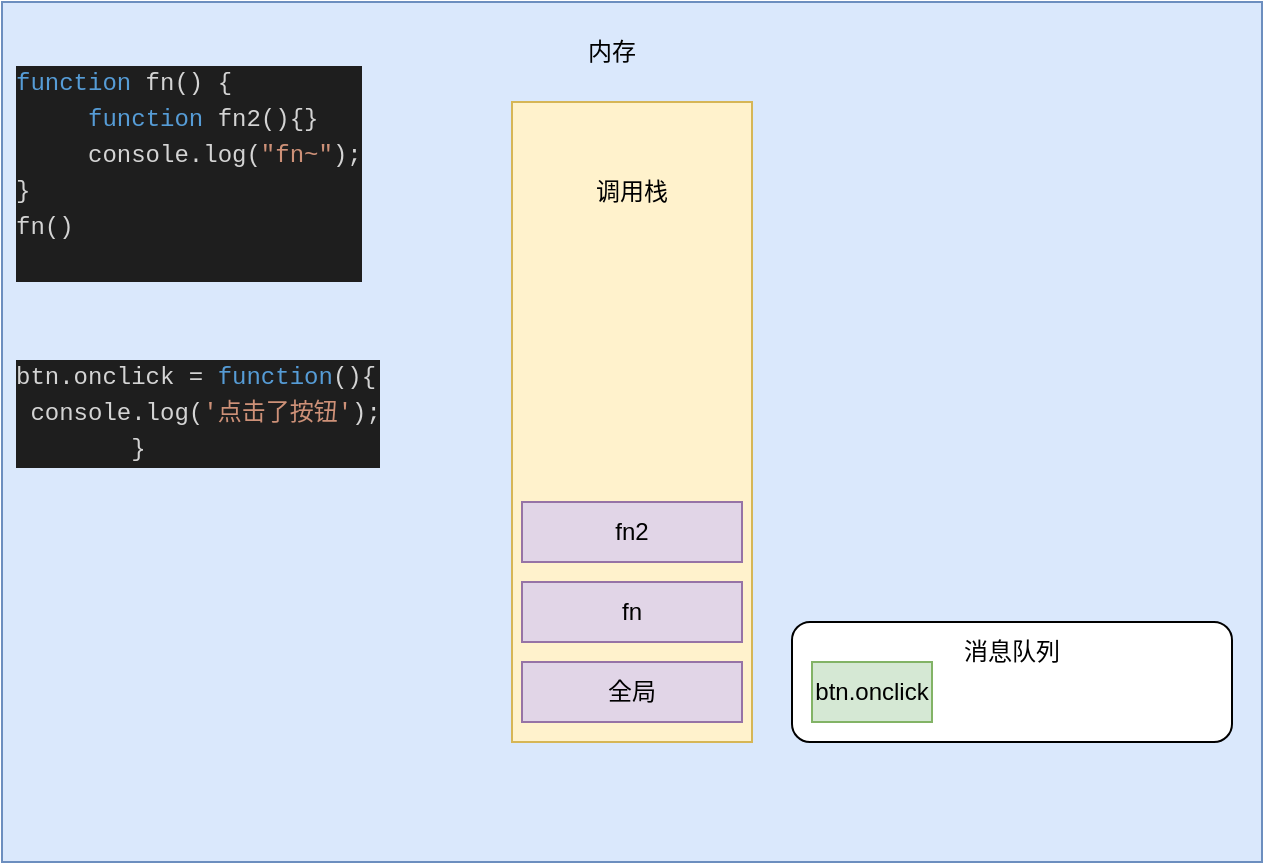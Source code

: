 <mxfile>
    <diagram id="FPQPVkCZEkDUQC5gIFrD" name="第 1 页">
        <mxGraphModel dx="621" dy="454" grid="1" gridSize="10" guides="1" tooltips="1" connect="1" arrows="1" fold="1" page="1" pageScale="1" pageWidth="827" pageHeight="1169" math="0" shadow="0">
            <root>
                <mxCell id="0"/>
                <mxCell id="1" parent="0"/>
                <mxCell id="2" value="&lt;h1&gt;&lt;br&gt;&lt;/h1&gt;" style="rounded=0;whiteSpace=wrap;html=1;fillColor=#dae8fc;strokeColor=#6c8ebf;" vertex="1" parent="1">
                    <mxGeometry x="135" y="40" width="630" height="430" as="geometry"/>
                </mxCell>
                <mxCell id="3" value="内存" style="text;html=1;align=center;verticalAlign=middle;whiteSpace=wrap;rounded=0;" vertex="1" parent="1">
                    <mxGeometry x="410" y="50" width="60" height="30" as="geometry"/>
                </mxCell>
                <mxCell id="4" value="&lt;div style=&quot;color: rgb(212, 212, 212); background-color: rgb(30, 30, 30); font-family: Menlo, Monaco, &amp;quot;Courier New&amp;quot;, monospace; line-height: 18px; white-space: pre;&quot;&gt;&lt;div&gt;&lt;span style=&quot;color: rgb(86, 156, 214);&quot;&gt;function&lt;/span&gt;&lt;span style=&quot;color: rgb(212, 212, 212);&quot;&gt; fn() {&lt;/span&gt;&lt;/div&gt;&lt;div&gt;&lt;span style=&quot;color: rgb(212, 212, 212);&quot;&gt;     &lt;/span&gt;&lt;span style=&quot;color: rgb(86, 156, 214);&quot;&gt;function&lt;/span&gt;&lt;span style=&quot;color: rgb(212, 212, 212);&quot;&gt; fn2(){}&lt;/span&gt;&lt;/div&gt;&lt;div&gt;&lt;span style=&quot;color: rgb(212, 212, 212);&quot;&gt;     console.log(&lt;/span&gt;&lt;span style=&quot;color: rgb(206, 145, 120);&quot;&gt;&quot;fn~&quot;&lt;/span&gt;&lt;span style=&quot;color: rgb(212, 212, 212);&quot;&gt;);&lt;/span&gt;&lt;/div&gt;&lt;div&gt;&lt;span style=&quot;color: rgb(212, 212, 212);&quot;&gt;}&lt;/span&gt;&lt;/div&gt;&lt;div&gt;&lt;span style=&quot;color: rgb(212, 212, 212);&quot;&gt;fn()&lt;/span&gt;&lt;/div&gt;&lt;div&gt;&lt;span style=&quot;color: rgb(212, 212, 212);&quot;&gt;&lt;br&gt;&lt;/span&gt;&lt;/div&gt;&lt;/div&gt;" style="text;html=1;align=left;verticalAlign=middle;whiteSpace=wrap;rounded=0;" vertex="1" parent="1">
                    <mxGeometry x="140" y="70" width="200" height="110" as="geometry"/>
                </mxCell>
                <mxCell id="5" value="" style="rounded=0;whiteSpace=wrap;html=1;fillColor=#fff2cc;strokeColor=#d6b656;" vertex="1" parent="1">
                    <mxGeometry x="390" y="90" width="120" height="320" as="geometry"/>
                </mxCell>
                <mxCell id="6" value="调用栈" style="text;html=1;align=center;verticalAlign=middle;whiteSpace=wrap;rounded=0;" vertex="1" parent="1">
                    <mxGeometry x="420" y="120" width="60" height="30" as="geometry"/>
                </mxCell>
                <mxCell id="7" value="" style="rounded=0;whiteSpace=wrap;html=1;fillColor=#e1d5e7;strokeColor=#9673a6;" vertex="1" parent="1">
                    <mxGeometry x="395" y="370" width="110" height="30" as="geometry"/>
                </mxCell>
                <mxCell id="8" value="全局" style="text;html=1;align=center;verticalAlign=middle;whiteSpace=wrap;rounded=0;" vertex="1" parent="1">
                    <mxGeometry x="420" y="370" width="60" height="30" as="geometry"/>
                </mxCell>
                <mxCell id="9" value="" style="rounded=0;whiteSpace=wrap;html=1;fillColor=#e1d5e7;strokeColor=#9673a6;" vertex="1" parent="1">
                    <mxGeometry x="395" y="330" width="110" height="30" as="geometry"/>
                </mxCell>
                <mxCell id="10" value="fn" style="text;html=1;align=center;verticalAlign=middle;whiteSpace=wrap;rounded=0;" vertex="1" parent="1">
                    <mxGeometry x="420" y="330" width="60" height="30" as="geometry"/>
                </mxCell>
                <mxCell id="11" value="" style="rounded=0;whiteSpace=wrap;html=1;fillColor=#e1d5e7;strokeColor=#9673a6;" vertex="1" parent="1">
                    <mxGeometry x="395" y="290" width="110" height="30" as="geometry"/>
                </mxCell>
                <mxCell id="12" value="fn2" style="text;html=1;align=center;verticalAlign=middle;whiteSpace=wrap;rounded=0;" vertex="1" parent="1">
                    <mxGeometry x="420" y="290" width="60" height="30" as="geometry"/>
                </mxCell>
                <mxCell id="14" value="&lt;div style=&quot;color: rgb(212, 212, 212); background-color: rgb(30, 30, 30); font-family: Menlo, Monaco, &amp;quot;Courier New&amp;quot;, monospace; line-height: 18px; white-space: pre;&quot;&gt;&lt;div&gt;&lt;span style=&quot;color: rgb(212, 212, 212);&quot;&gt;btn.onclick = &lt;/span&gt;&lt;span style=&quot;color: rgb(86, 156, 214);&quot;&gt;function&lt;/span&gt;&lt;span style=&quot;color: rgb(212, 212, 212);&quot;&gt;(){&lt;/span&gt;&lt;/div&gt;&lt;div&gt;&lt;span style=&quot;color: rgb(212, 212, 212);&quot;&gt; console.log(&lt;/span&gt;&lt;span style=&quot;color: rgb(206, 145, 120);&quot;&gt;&#39;点击了按钮&#39;&lt;/span&gt;&lt;span style=&quot;color: rgb(212, 212, 212);&quot;&gt;);&lt;/span&gt;&lt;/div&gt;&lt;div&gt;&lt;span style=&quot;color: rgb(212, 212, 212);&quot;&gt;        }&lt;/span&gt;&lt;/div&gt;&lt;/div&gt;" style="text;html=1;align=left;verticalAlign=middle;whiteSpace=wrap;rounded=0;" vertex="1" parent="1">
                    <mxGeometry x="140" y="220" width="200" height="50" as="geometry"/>
                </mxCell>
                <mxCell id="15" value="" style="rounded=1;whiteSpace=wrap;html=1;" vertex="1" parent="1">
                    <mxGeometry x="530" y="350" width="220" height="60" as="geometry"/>
                </mxCell>
                <mxCell id="16" value="消息队列" style="text;html=1;align=center;verticalAlign=middle;whiteSpace=wrap;rounded=0;" vertex="1" parent="1">
                    <mxGeometry x="610" y="350" width="60" height="30" as="geometry"/>
                </mxCell>
                <mxCell id="19" value="" style="rounded=0;whiteSpace=wrap;html=1;fillColor=#d5e8d4;strokeColor=#82b366;" vertex="1" parent="1">
                    <mxGeometry x="540" y="370" width="60" height="30" as="geometry"/>
                </mxCell>
                <mxCell id="18" value="&lt;span&gt;btn.onclick&lt;/span&gt;" style="text;html=1;align=center;verticalAlign=middle;whiteSpace=wrap;rounded=0;" vertex="1" parent="1">
                    <mxGeometry x="540" y="370" width="60" height="30" as="geometry"/>
                </mxCell>
            </root>
        </mxGraphModel>
    </diagram>
</mxfile>
